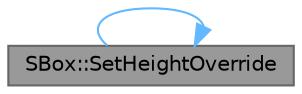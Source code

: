 digraph "SBox::SetHeightOverride"
{
 // INTERACTIVE_SVG=YES
 // LATEX_PDF_SIZE
  bgcolor="transparent";
  edge [fontname=Helvetica,fontsize=10,labelfontname=Helvetica,labelfontsize=10];
  node [fontname=Helvetica,fontsize=10,shape=box,height=0.2,width=0.4];
  rankdir="LR";
  Node1 [id="Node000001",label="SBox::SetHeightOverride",height=0.2,width=0.4,color="gray40", fillcolor="grey60", style="filled", fontcolor="black",tooltip="See HeightOverride attribute."];
  Node1 -> Node1 [id="edge1_Node000001_Node000001",color="steelblue1",style="solid",tooltip=" "];
}
